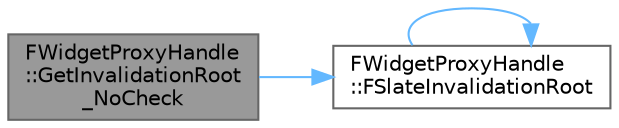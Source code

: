 digraph "FWidgetProxyHandle::GetInvalidationRoot_NoCheck"
{
 // INTERACTIVE_SVG=YES
 // LATEX_PDF_SIZE
  bgcolor="transparent";
  edge [fontname=Helvetica,fontsize=10,labelfontname=Helvetica,labelfontsize=10];
  node [fontname=Helvetica,fontsize=10,shape=box,height=0.2,width=0.4];
  rankdir="LR";
  Node1 [id="Node000001",label="FWidgetProxyHandle\l::GetInvalidationRoot\l_NoCheck",height=0.2,width=0.4,color="gray40", fillcolor="grey60", style="filled", fontcolor="black",tooltip=" "];
  Node1 -> Node2 [id="edge1_Node000001_Node000002",color="steelblue1",style="solid",tooltip=" "];
  Node2 [id="Node000002",label="FWidgetProxyHandle\l::FSlateInvalidationRoot",height=0.2,width=0.4,color="grey40", fillcolor="white", style="filled",URL="$de/d4a/classFWidgetProxyHandle.html#ac47a147487763af713873acba97d0463",tooltip=" "];
  Node2 -> Node2 [id="edge2_Node000002_Node000002",color="steelblue1",style="solid",tooltip=" "];
}
